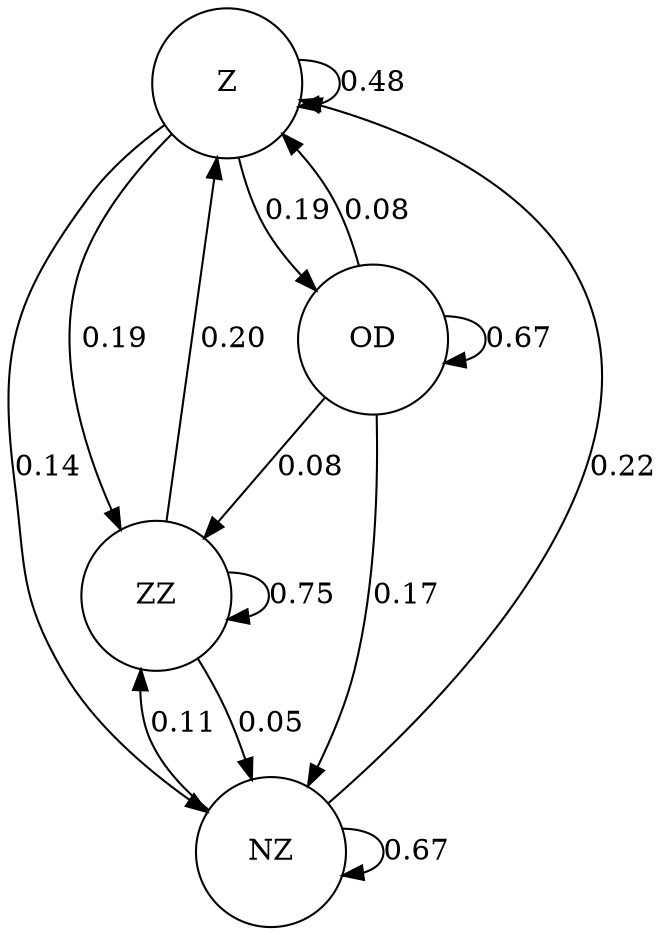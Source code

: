 digraph {
    

 
    

node [shape = circle, width = 1, fixedsize = true];


Z -> Z [label = "0.48"];
Z -> ZZ [label = "0.19"];
Z -> NZ [label = "0.14"];
Z -> OD [label = "0.19"];

ZZ -> Z [label = "0.20"];
ZZ -> ZZ [label = "0.75"];
ZZ -> NZ [label = "0.05"];
//ZZ -> OD [label = "0"];

NZ -> Z [label = "0.22"];
NZ -> ZZ [label = "0.11"];
NZ -> NZ [label = "0.67"];
//NZ -> OD [label = "0"];

OD -> Z [label = "0.08"];
OD -> ZZ [label = "0.08"];
OD -> NZ [label = "0.17"];
OD -> OD [label = "0.67"];





    
}
